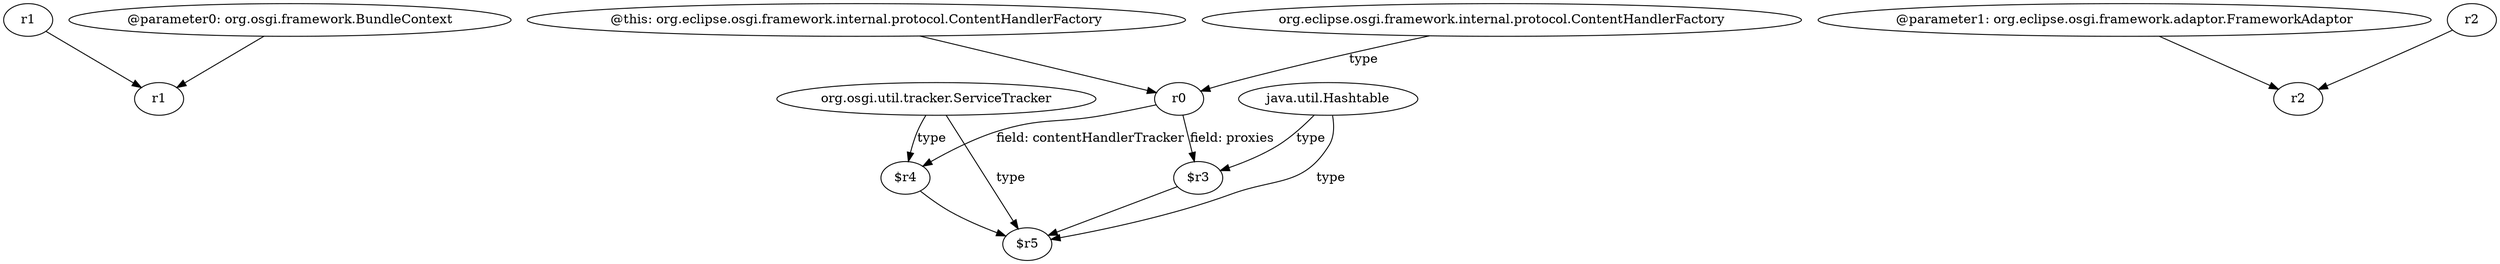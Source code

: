 digraph g {
0[label="r1"]
1[label="r1"]
0->1[label=""]
2[label="r0"]
3[label="$r4"]
2->3[label="field: contentHandlerTracker"]
4[label="$r5"]
3->4[label=""]
5[label="org.osgi.util.tracker.ServiceTracker"]
5->3[label="type"]
6[label="java.util.Hashtable"]
6->4[label="type"]
7[label="$r3"]
6->7[label="type"]
2->7[label="field: proxies"]
8[label="@parameter1: org.eclipse.osgi.framework.adaptor.FrameworkAdaptor"]
9[label="r2"]
8->9[label=""]
10[label="@parameter0: org.osgi.framework.BundleContext"]
10->1[label=""]
5->4[label="type"]
11[label="@this: org.eclipse.osgi.framework.internal.protocol.ContentHandlerFactory"]
11->2[label=""]
12[label="r2"]
12->9[label=""]
13[label="org.eclipse.osgi.framework.internal.protocol.ContentHandlerFactory"]
13->2[label="type"]
7->4[label=""]
}